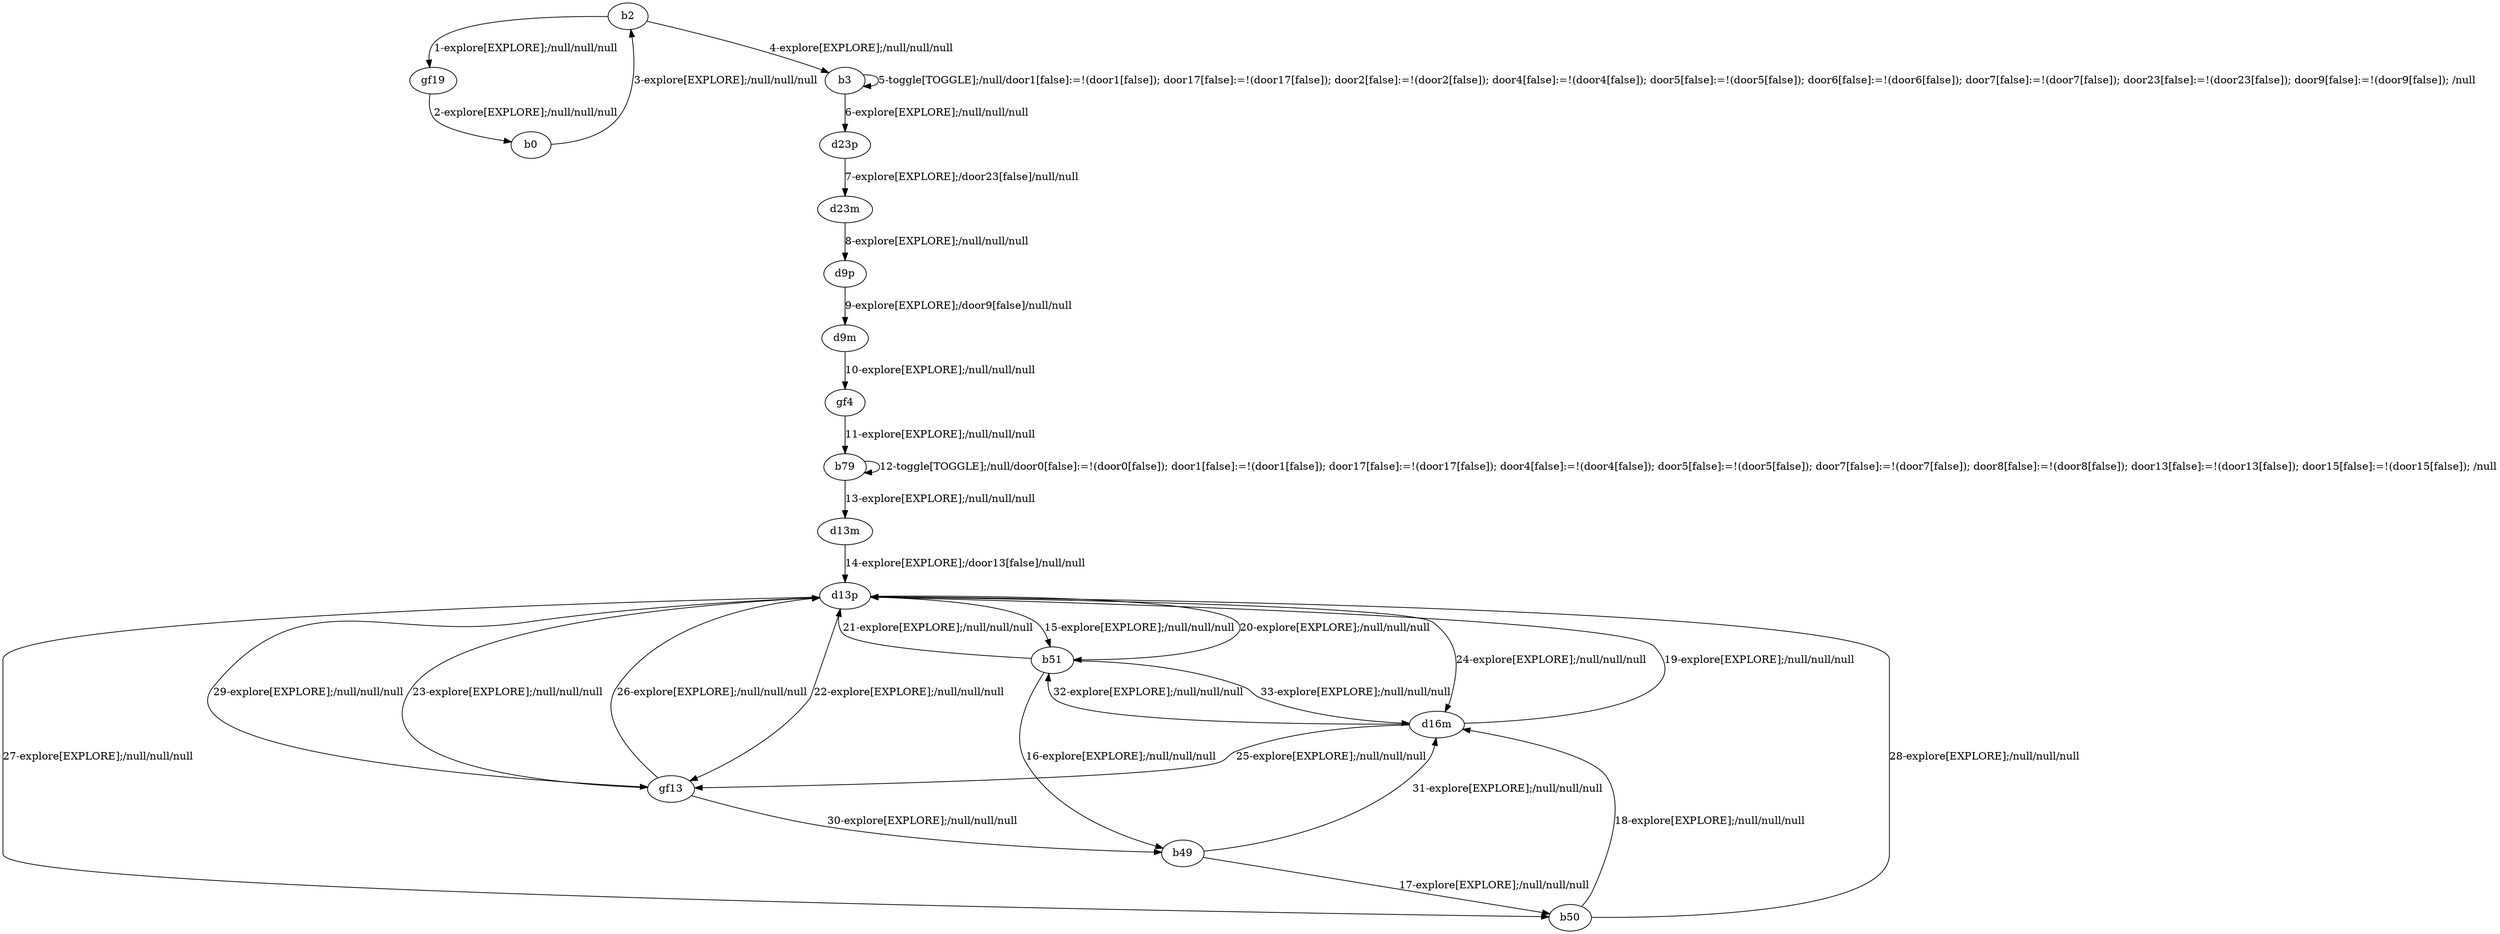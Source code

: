 # Total number of goals covered by this test: 1
# b51 --> d16m

digraph g {
"b2" -> "gf19" [label = "1-explore[EXPLORE];/null/null/null"];
"gf19" -> "b0" [label = "2-explore[EXPLORE];/null/null/null"];
"b0" -> "b2" [label = "3-explore[EXPLORE];/null/null/null"];
"b2" -> "b3" [label = "4-explore[EXPLORE];/null/null/null"];
"b3" -> "b3" [label = "5-toggle[TOGGLE];/null/door1[false]:=!(door1[false]); door17[false]:=!(door17[false]); door2[false]:=!(door2[false]); door4[false]:=!(door4[false]); door5[false]:=!(door5[false]); door6[false]:=!(door6[false]); door7[false]:=!(door7[false]); door23[false]:=!(door23[false]); door9[false]:=!(door9[false]); /null"];
"b3" -> "d23p" [label = "6-explore[EXPLORE];/null/null/null"];
"d23p" -> "d23m" [label = "7-explore[EXPLORE];/door23[false]/null/null"];
"d23m" -> "d9p" [label = "8-explore[EXPLORE];/null/null/null"];
"d9p" -> "d9m" [label = "9-explore[EXPLORE];/door9[false]/null/null"];
"d9m" -> "gf4" [label = "10-explore[EXPLORE];/null/null/null"];
"gf4" -> "b79" [label = "11-explore[EXPLORE];/null/null/null"];
"b79" -> "b79" [label = "12-toggle[TOGGLE];/null/door0[false]:=!(door0[false]); door1[false]:=!(door1[false]); door17[false]:=!(door17[false]); door4[false]:=!(door4[false]); door5[false]:=!(door5[false]); door7[false]:=!(door7[false]); door8[false]:=!(door8[false]); door13[false]:=!(door13[false]); door15[false]:=!(door15[false]); /null"];
"b79" -> "d13m" [label = "13-explore[EXPLORE];/null/null/null"];
"d13m" -> "d13p" [label = "14-explore[EXPLORE];/door13[false]/null/null"];
"d13p" -> "b51" [label = "15-explore[EXPLORE];/null/null/null"];
"b51" -> "b49" [label = "16-explore[EXPLORE];/null/null/null"];
"b49" -> "b50" [label = "17-explore[EXPLORE];/null/null/null"];
"b50" -> "d16m" [label = "18-explore[EXPLORE];/null/null/null"];
"d16m" -> "d13p" [label = "19-explore[EXPLORE];/null/null/null"];
"d13p" -> "b51" [label = "20-explore[EXPLORE];/null/null/null"];
"b51" -> "d13p" [label = "21-explore[EXPLORE];/null/null/null"];
"d13p" -> "gf13" [label = "22-explore[EXPLORE];/null/null/null"];
"gf13" -> "d13p" [label = "23-explore[EXPLORE];/null/null/null"];
"d13p" -> "d16m" [label = "24-explore[EXPLORE];/null/null/null"];
"d16m" -> "gf13" [label = "25-explore[EXPLORE];/null/null/null"];
"gf13" -> "d13p" [label = "26-explore[EXPLORE];/null/null/null"];
"d13p" -> "b50" [label = "27-explore[EXPLORE];/null/null/null"];
"b50" -> "d13p" [label = "28-explore[EXPLORE];/null/null/null"];
"d13p" -> "gf13" [label = "29-explore[EXPLORE];/null/null/null"];
"gf13" -> "b49" [label = "30-explore[EXPLORE];/null/null/null"];
"b49" -> "d16m" [label = "31-explore[EXPLORE];/null/null/null"];
"d16m" -> "b51" [label = "32-explore[EXPLORE];/null/null/null"];
"b51" -> "d16m" [label = "33-explore[EXPLORE];/null/null/null"];
}